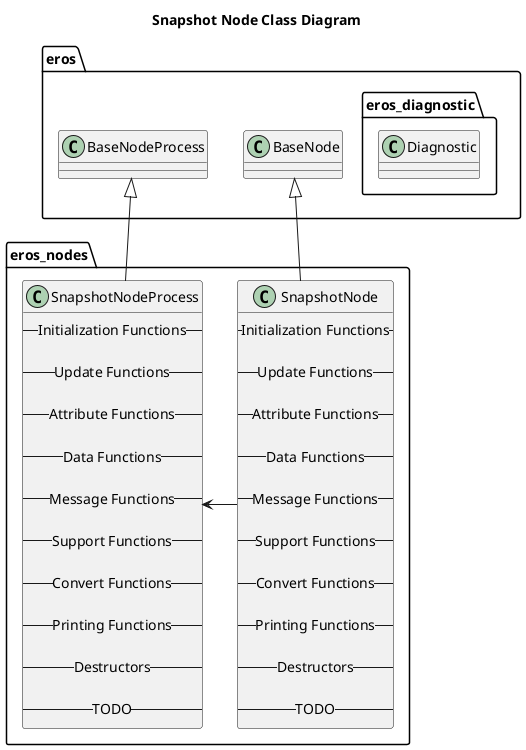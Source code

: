 @startuml
title Snapshot Node Class Diagram
package eros {
    class BaseNode
    class BaseNodeProcess
    namespace eros_diagnostic {
        class Diagnostic
    }
}
namespace eros_nodes {
    class SnapshotNode {
        -- Initialization Functions --

        -- Update Functions --

        -- Attribute Functions --

        -- Data Functions --

        -- Message Functions --

        -- Support Functions --

        -- Convert Functions --
        
        -- Printing Functions --

        -- Destructors --

        -- TODO --
    }
    class SnapshotNodeProcess {
        -- Initialization Functions --

        -- Update Functions --

        -- Attribute Functions --

        -- Data Functions --

        -- Message Functions --

        -- Support Functions --

        -- Convert Functions --
        
        -- Printing Functions --

        -- Destructors --

        -- TODO --
    }

    BaseNode <|-- SnapshotNode
    BaseNodeProcess <|-- SnapshotNodeProcess
    SnapshotNode -> SnapshotNodeProcess 
}

@enduml